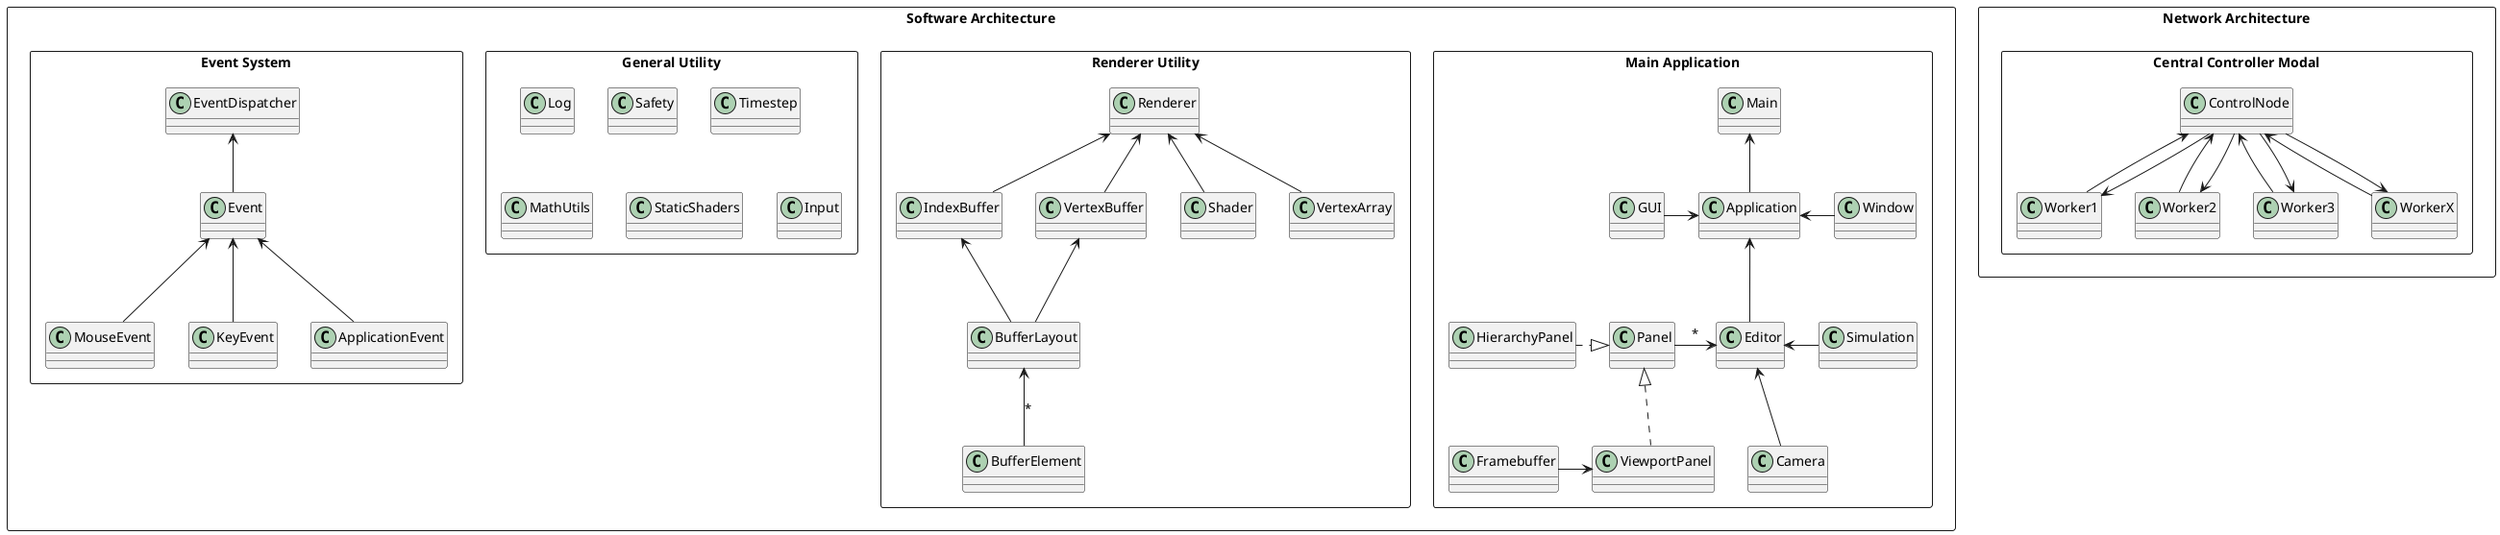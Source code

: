 @startuml Forge

package "Software Architecture" <<Rectangle>> {

  package "Main Application" <<Rectangle>> {
    class Main {
  
    }
    class Application {
  
    }
    class Editor {
  
    }
    class GUI {
  
    }
    class Simulation {
  
    }
    class Window {
  
    }
    class Panel {
  
    }
    class HierarchyPanel {
  
    }
    class ViewportPanel {
  
    }
    class Camera {
  
    }
    class Framebuffer {
  
    }
  }
  
  package "Renderer Utility" <<Rectangle>> {
    class BufferElement {
  
    }
    class BufferLayout {
  
    }
    class VertexBuffer {
  
    }
    class IndexBuffer {
  
    }
    class Renderer {
  
    }
    class Shader {
  
    }
    class VertexArray {
  
    }
  }
  
  package "General Utility" <<Rectangle>> {
    class Log {
          
    }
    class Safety {
  
    }
    class Timestep {
  
    }
    class MathUtils {
  
    }
    class StaticShaders {
  
    }
    class Input {
  
    }
  }
  
  package "Event System" <<Rectangle>> {
    class EventDispatcher {
  
    }
    class Event {
  
    }
    class MouseEvent {
  
    }
    class KeyEvent {
  
    }
    class ApplicationEvent {
  
    }
  }
}

package "Network Architecture" <<Rectangle>> {
  package "Central Controller Modal" <<Rectangle>> {
    class ControlNode {
    
    }
    class Worker1 {
    
    }
    class Worker2 {
    
    }
    class Worker3 {
    
    }
    class WorkerX {
    
    }
  }
}

Application-u->Main
Window-l->Application
GUI-r->Application
Editor-u->Application
Panel-r->Editor : *
Simulation-l->Editor
Camera-u->Editor
HierarchyPanel..r|>Panel
ViewportPanel..u|>Panel
Framebuffer-r->ViewportPanel

IndexBuffer-u->Renderer
VertexBuffer-u->Renderer
VertexArray-u->Renderer
Shader-u->Renderer
BufferElement-u->BufferLayout : *
BufferLayout-u->VertexBuffer
BufferLayout-u->IndexBuffer

Event-u->EventDispatcher
MouseEvent-u->Event
ApplicationEvent-u->Event
KeyEvent-u->Event

Worker1-u->ControlNode
ControlNode-d->Worker1
Worker2-u->ControlNode
ControlNode-d->Worker2
Worker3-u->ControlNode
ControlNode-d->Worker3
WorkerX-u->ControlNode
ControlNode-d->WorkerX

@enduml
